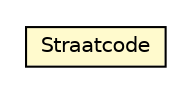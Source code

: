 #!/usr/local/bin/dot
#
# Class diagram 
# Generated by UMLGraph version R5_6-24-gf6e263 (http://www.umlgraph.org/)
#

digraph G {
	edge [fontname="Helvetica",fontsize=10,labelfontname="Helvetica",labelfontsize=10];
	node [fontname="Helvetica",fontsize=10,shape=plaintext];
	nodesep=0.25;
	ranksep=0.5;
	// nl.egem.stuf.sector.bg._0204.ADRFund.Straatcode
	c18529 [label=<<table title="nl.egem.stuf.sector.bg._0204.ADRFund.Straatcode" border="0" cellborder="1" cellspacing="0" cellpadding="2" port="p" bgcolor="lemonChiffon" href="./ADRFund.Straatcode.html">
		<tr><td><table border="0" cellspacing="0" cellpadding="1">
<tr><td align="center" balign="center"> Straatcode </td></tr>
		</table></td></tr>
		</table>>, URL="./ADRFund.Straatcode.html", fontname="Helvetica", fontcolor="black", fontsize=10.0];
}

